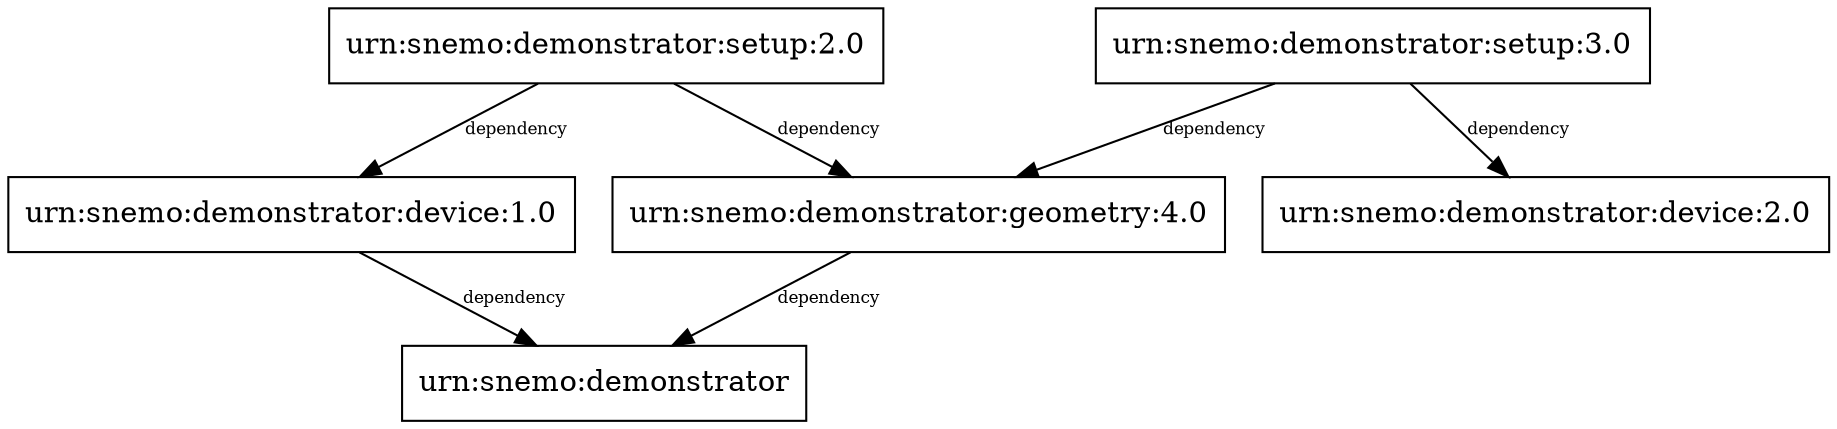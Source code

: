 digraph FLTagsExpSetups1 {
	node [shape=box]
	tag0 [label="urn:snemo:demonstrator"];
	tag1 [label="urn:snemo:demonstrator:geometry:4.0"];
	tag2 [label="urn:snemo:demonstrator:device:1.0"];
	tag20 [label="urn:snemo:demonstrator:device:2.0"];
	tag3 [label="urn:snemo:demonstrator:setup:2.0"];
	tag30 [label="urn:snemo:demonstrator:setup:3.0"];

	tag3 -> tag1 [label=" dependency ", fontsize=8];
	tag30 -> tag1 [label=" dependency ", fontsize=8];
	tag3 -> tag2 [label=" dependency ", fontsize=8];
	tag30 -> tag20 [label=" dependency ", fontsize=8];
	tag1 -> tag0 [label=" dependency ", fontsize=8];
	tag2 -> tag0 [label=" dependency ", fontsize=8];
}
